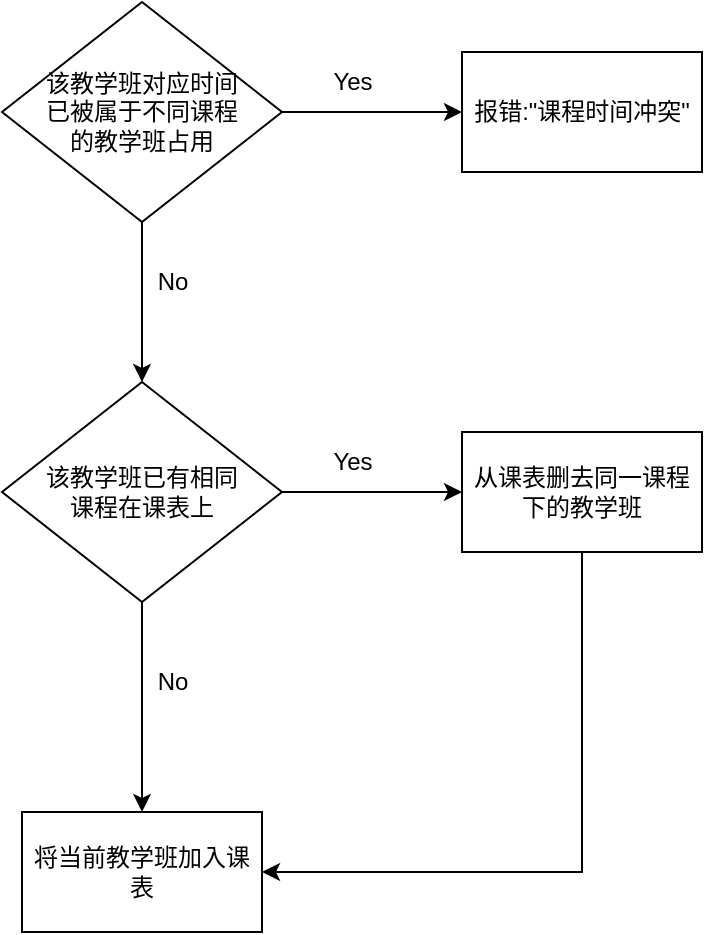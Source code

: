 <mxfile version="13.7.9" type="device"><diagram id="jOZTrvowM1tO3NR5tJ2p" name="第 1 页"><mxGraphModel dx="1088" dy="880" grid="1" gridSize="10" guides="1" tooltips="1" connect="1" arrows="1" fold="1" page="1" pageScale="1" pageWidth="827" pageHeight="1169" math="0" shadow="0"><root><mxCell id="0"/><mxCell id="1" parent="0"/><mxCell id="DfBcJW_kfZ4BW4JxCM2_-3" value="" style="edgeStyle=orthogonalEdgeStyle;rounded=0;orthogonalLoop=1;jettySize=auto;html=1;" edge="1" parent="1" source="DfBcJW_kfZ4BW4JxCM2_-1" target="DfBcJW_kfZ4BW4JxCM2_-2"><mxGeometry relative="1" as="geometry"/></mxCell><mxCell id="DfBcJW_kfZ4BW4JxCM2_-5" value="" style="edgeStyle=orthogonalEdgeStyle;rounded=0;orthogonalLoop=1;jettySize=auto;html=1;" edge="1" parent="1" source="DfBcJW_kfZ4BW4JxCM2_-1" target="DfBcJW_kfZ4BW4JxCM2_-4"><mxGeometry relative="1" as="geometry"/></mxCell><mxCell id="DfBcJW_kfZ4BW4JxCM2_-1" value="该教学班对应时间&lt;br&gt;已被属于不同课程&lt;br&gt;的教学班占用" style="rhombus;whiteSpace=wrap;html=1;" vertex="1" parent="1"><mxGeometry x="90" y="110" width="140" height="110" as="geometry"/></mxCell><mxCell id="DfBcJW_kfZ4BW4JxCM2_-2" value="报错:&quot;课程时间冲突&quot;" style="whiteSpace=wrap;html=1;" vertex="1" parent="1"><mxGeometry x="320" y="135" width="120" height="60" as="geometry"/></mxCell><mxCell id="DfBcJW_kfZ4BW4JxCM2_-7" value="" style="edgeStyle=orthogonalEdgeStyle;rounded=0;orthogonalLoop=1;jettySize=auto;html=1;" edge="1" parent="1" source="DfBcJW_kfZ4BW4JxCM2_-4" target="DfBcJW_kfZ4BW4JxCM2_-6"><mxGeometry relative="1" as="geometry"/></mxCell><mxCell id="DfBcJW_kfZ4BW4JxCM2_-9" value="" style="edgeStyle=orthogonalEdgeStyle;rounded=0;orthogonalLoop=1;jettySize=auto;html=1;" edge="1" parent="1" source="DfBcJW_kfZ4BW4JxCM2_-4" target="DfBcJW_kfZ4BW4JxCM2_-8"><mxGeometry relative="1" as="geometry"/></mxCell><mxCell id="DfBcJW_kfZ4BW4JxCM2_-4" value="该教学班已有相同&lt;br&gt;课程在课表上" style="rhombus;whiteSpace=wrap;html=1;" vertex="1" parent="1"><mxGeometry x="90" y="300" width="140" height="110" as="geometry"/></mxCell><mxCell id="DfBcJW_kfZ4BW4JxCM2_-11" value="" style="edgeStyle=orthogonalEdgeStyle;rounded=0;orthogonalLoop=1;jettySize=auto;html=1;entryX=1;entryY=0.5;entryDx=0;entryDy=0;" edge="1" parent="1" source="DfBcJW_kfZ4BW4JxCM2_-6" target="DfBcJW_kfZ4BW4JxCM2_-8"><mxGeometry relative="1" as="geometry"><mxPoint x="380" y="550" as="targetPoint"/><Array as="points"><mxPoint x="380" y="545"/></Array></mxGeometry></mxCell><mxCell id="DfBcJW_kfZ4BW4JxCM2_-6" value="从课表删去同一课程下的教学班" style="whiteSpace=wrap;html=1;" vertex="1" parent="1"><mxGeometry x="320" y="325" width="120" height="60" as="geometry"/></mxCell><mxCell id="DfBcJW_kfZ4BW4JxCM2_-8" value="将当前教学班加入课表" style="whiteSpace=wrap;html=1;" vertex="1" parent="1"><mxGeometry x="100" y="515" width="120" height="60" as="geometry"/></mxCell><mxCell id="DfBcJW_kfZ4BW4JxCM2_-12" value="Yes" style="text;html=1;align=center;verticalAlign=middle;resizable=0;points=[];autosize=1;" vertex="1" parent="1"><mxGeometry x="250" y="140" width="30" height="20" as="geometry"/></mxCell><mxCell id="DfBcJW_kfZ4BW4JxCM2_-13" value="No" style="text;html=1;align=center;verticalAlign=middle;resizable=0;points=[];autosize=1;" vertex="1" parent="1"><mxGeometry x="160" y="240" width="30" height="20" as="geometry"/></mxCell><mxCell id="DfBcJW_kfZ4BW4JxCM2_-14" value="No" style="text;html=1;align=center;verticalAlign=middle;resizable=0;points=[];autosize=1;" vertex="1" parent="1"><mxGeometry x="160" y="440" width="30" height="20" as="geometry"/></mxCell><mxCell id="DfBcJW_kfZ4BW4JxCM2_-15" value="Yes" style="text;html=1;align=center;verticalAlign=middle;resizable=0;points=[];autosize=1;" vertex="1" parent="1"><mxGeometry x="250" y="330" width="30" height="20" as="geometry"/></mxCell></root></mxGraphModel></diagram></mxfile>